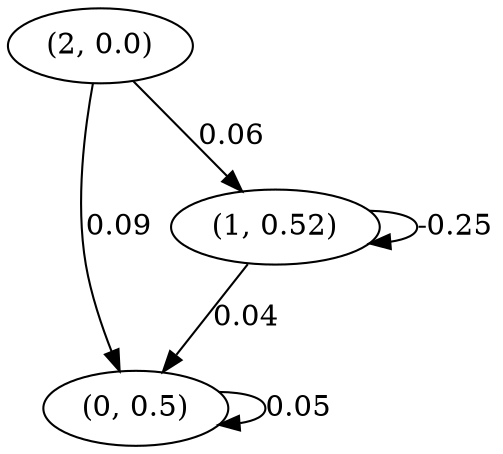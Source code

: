 digraph {
    0 [ label = "(0, 0.5)" ]
    1 [ label = "(1, 0.52)" ]
    2 [ label = "(2, 0.0)" ]
    0 -> 0 [ label = "0.05" ]
    1 -> 1 [ label = "-0.25" ]
    1 -> 0 [ label = "0.04" ]
    2 -> 0 [ label = "0.09" ]
    2 -> 1 [ label = "0.06" ]
}

